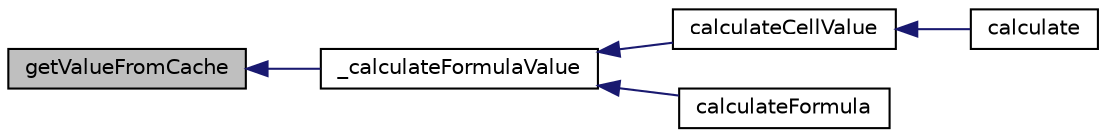digraph "getValueFromCache"
{
  edge [fontname="Helvetica",fontsize="10",labelfontname="Helvetica",labelfontsize="10"];
  node [fontname="Helvetica",fontsize="10",shape=record];
  rankdir="LR";
  Node234 [label="getValueFromCache",height=0.2,width=0.4,color="black", fillcolor="grey75", style="filled", fontcolor="black"];
  Node234 -> Node235 [dir="back",color="midnightblue",fontsize="10",style="solid",fontname="Helvetica"];
  Node235 [label="_calculateFormulaValue",height=0.2,width=0.4,color="black", fillcolor="white", style="filled",URL="$class_p_h_p_excel___calculation.html#ad1aef41691363540e51e0a585e111eaa"];
  Node235 -> Node236 [dir="back",color="midnightblue",fontsize="10",style="solid",fontname="Helvetica"];
  Node236 [label="calculateCellValue",height=0.2,width=0.4,color="black", fillcolor="white", style="filled",URL="$class_p_h_p_excel___calculation.html#a99d9fd18681a10516af2c86721a39dee"];
  Node236 -> Node237 [dir="back",color="midnightblue",fontsize="10",style="solid",fontname="Helvetica"];
  Node237 [label="calculate",height=0.2,width=0.4,color="black", fillcolor="white", style="filled",URL="$class_p_h_p_excel___calculation.html#aebaa9815d4d23c1958b93dafa720b362"];
  Node235 -> Node238 [dir="back",color="midnightblue",fontsize="10",style="solid",fontname="Helvetica"];
  Node238 [label="calculateFormula",height=0.2,width=0.4,color="black", fillcolor="white", style="filled",URL="$class_p_h_p_excel___calculation.html#afc1160d65c63b9bffa861c57eb77fed1"];
}
